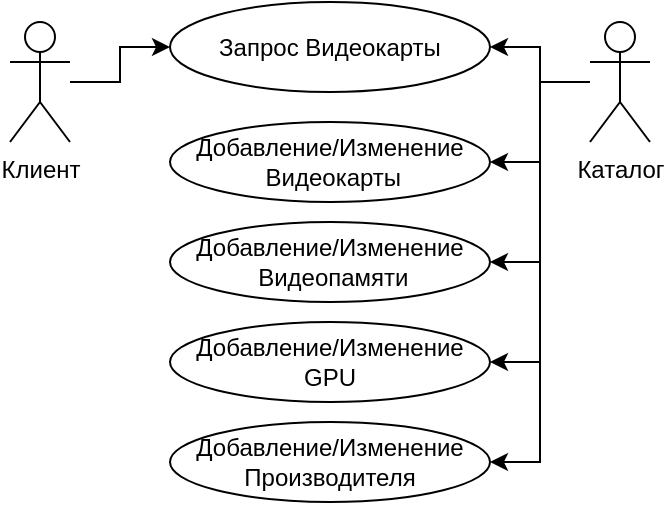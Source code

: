 <mxfile version="12.9.6" type="device"><diagram id="mhZfDhrlYW9eLoNa41Mx" name="Page-1"><mxGraphModel dx="813" dy="451" grid="1" gridSize="10" guides="1" tooltips="1" connect="1" arrows="1" fold="1" page="1" pageScale="1" pageWidth="827" pageHeight="1169" math="0" shadow="0"><root><mxCell id="0"/><mxCell id="1" parent="0"/><mxCell id="wkQcmwlj2FDnAsZR909G-13" style="edgeStyle=orthogonalEdgeStyle;rounded=0;orthogonalLoop=1;jettySize=auto;html=1;entryX=0;entryY=0.5;entryDx=0;entryDy=0;" edge="1" parent="1" source="wkQcmwlj2FDnAsZR909G-1" target="wkQcmwlj2FDnAsZR909G-8"><mxGeometry relative="1" as="geometry"/></mxCell><mxCell id="wkQcmwlj2FDnAsZR909G-1" value="Клиент" style="shape=umlActor;verticalLabelPosition=bottom;labelBackgroundColor=#ffffff;verticalAlign=top;html=1;" vertex="1" parent="1"><mxGeometry x="200" y="300" width="30" height="60" as="geometry"/></mxCell><mxCell id="wkQcmwlj2FDnAsZR909G-8" value="Запрос Видеокарты" style="ellipse;whiteSpace=wrap;html=1;" vertex="1" parent="1"><mxGeometry x="280" y="290" width="160" height="45" as="geometry"/></mxCell><mxCell id="wkQcmwlj2FDnAsZR909G-14" style="rounded=0;orthogonalLoop=1;jettySize=auto;html=1;entryX=1;entryY=0.5;entryDx=0;entryDy=0;edgeStyle=orthogonalEdgeStyle;" edge="1" parent="1" source="wkQcmwlj2FDnAsZR909G-9" target="wkQcmwlj2FDnAsZR909G-8"><mxGeometry relative="1" as="geometry"/></mxCell><mxCell id="wkQcmwlj2FDnAsZR909G-20" style="edgeStyle=orthogonalEdgeStyle;rounded=0;orthogonalLoop=1;jettySize=auto;html=1;entryX=1;entryY=0.5;entryDx=0;entryDy=0;" edge="1" parent="1" source="wkQcmwlj2FDnAsZR909G-9" target="wkQcmwlj2FDnAsZR909G-15"><mxGeometry relative="1" as="geometry"/></mxCell><mxCell id="wkQcmwlj2FDnAsZR909G-21" style="edgeStyle=orthogonalEdgeStyle;rounded=0;orthogonalLoop=1;jettySize=auto;html=1;entryX=1;entryY=0.5;entryDx=0;entryDy=0;" edge="1" parent="1" source="wkQcmwlj2FDnAsZR909G-9" target="wkQcmwlj2FDnAsZR909G-16"><mxGeometry relative="1" as="geometry"/></mxCell><mxCell id="wkQcmwlj2FDnAsZR909G-22" style="edgeStyle=orthogonalEdgeStyle;rounded=0;orthogonalLoop=1;jettySize=auto;html=1;entryX=1;entryY=0.5;entryDx=0;entryDy=0;" edge="1" parent="1" source="wkQcmwlj2FDnAsZR909G-9" target="wkQcmwlj2FDnAsZR909G-18"><mxGeometry relative="1" as="geometry"/></mxCell><mxCell id="wkQcmwlj2FDnAsZR909G-23" style="edgeStyle=orthogonalEdgeStyle;rounded=0;orthogonalLoop=1;jettySize=auto;html=1;entryX=1;entryY=0.5;entryDx=0;entryDy=0;" edge="1" parent="1" source="wkQcmwlj2FDnAsZR909G-9" target="wkQcmwlj2FDnAsZR909G-17"><mxGeometry relative="1" as="geometry"/></mxCell><mxCell id="wkQcmwlj2FDnAsZR909G-9" value="Каталог" style="shape=umlActor;verticalLabelPosition=bottom;labelBackgroundColor=#ffffff;verticalAlign=top;html=1;" vertex="1" parent="1"><mxGeometry x="490" y="300" width="30" height="60" as="geometry"/></mxCell><mxCell id="wkQcmwlj2FDnAsZR909G-15" value="Добавление/Изменение&lt;br&gt;&amp;nbsp;Видеокарты" style="ellipse;whiteSpace=wrap;html=1;" vertex="1" parent="1"><mxGeometry x="280" y="350" width="160" height="40" as="geometry"/></mxCell><mxCell id="wkQcmwlj2FDnAsZR909G-16" value="Добавление/Изменение&lt;br&gt;&amp;nbsp;Видеопамяти" style="ellipse;whiteSpace=wrap;html=1;" vertex="1" parent="1"><mxGeometry x="280" y="400" width="160" height="40" as="geometry"/></mxCell><mxCell id="wkQcmwlj2FDnAsZR909G-17" value="Добавление/Изменение&lt;br&gt;Производителя" style="ellipse;whiteSpace=wrap;html=1;" vertex="1" parent="1"><mxGeometry x="280" y="500" width="160" height="40" as="geometry"/></mxCell><mxCell id="wkQcmwlj2FDnAsZR909G-18" value="Добавление/Изменение&lt;br&gt;GPU" style="ellipse;whiteSpace=wrap;html=1;" vertex="1" parent="1"><mxGeometry x="280" y="450" width="160" height="40" as="geometry"/></mxCell></root></mxGraphModel></diagram></mxfile>